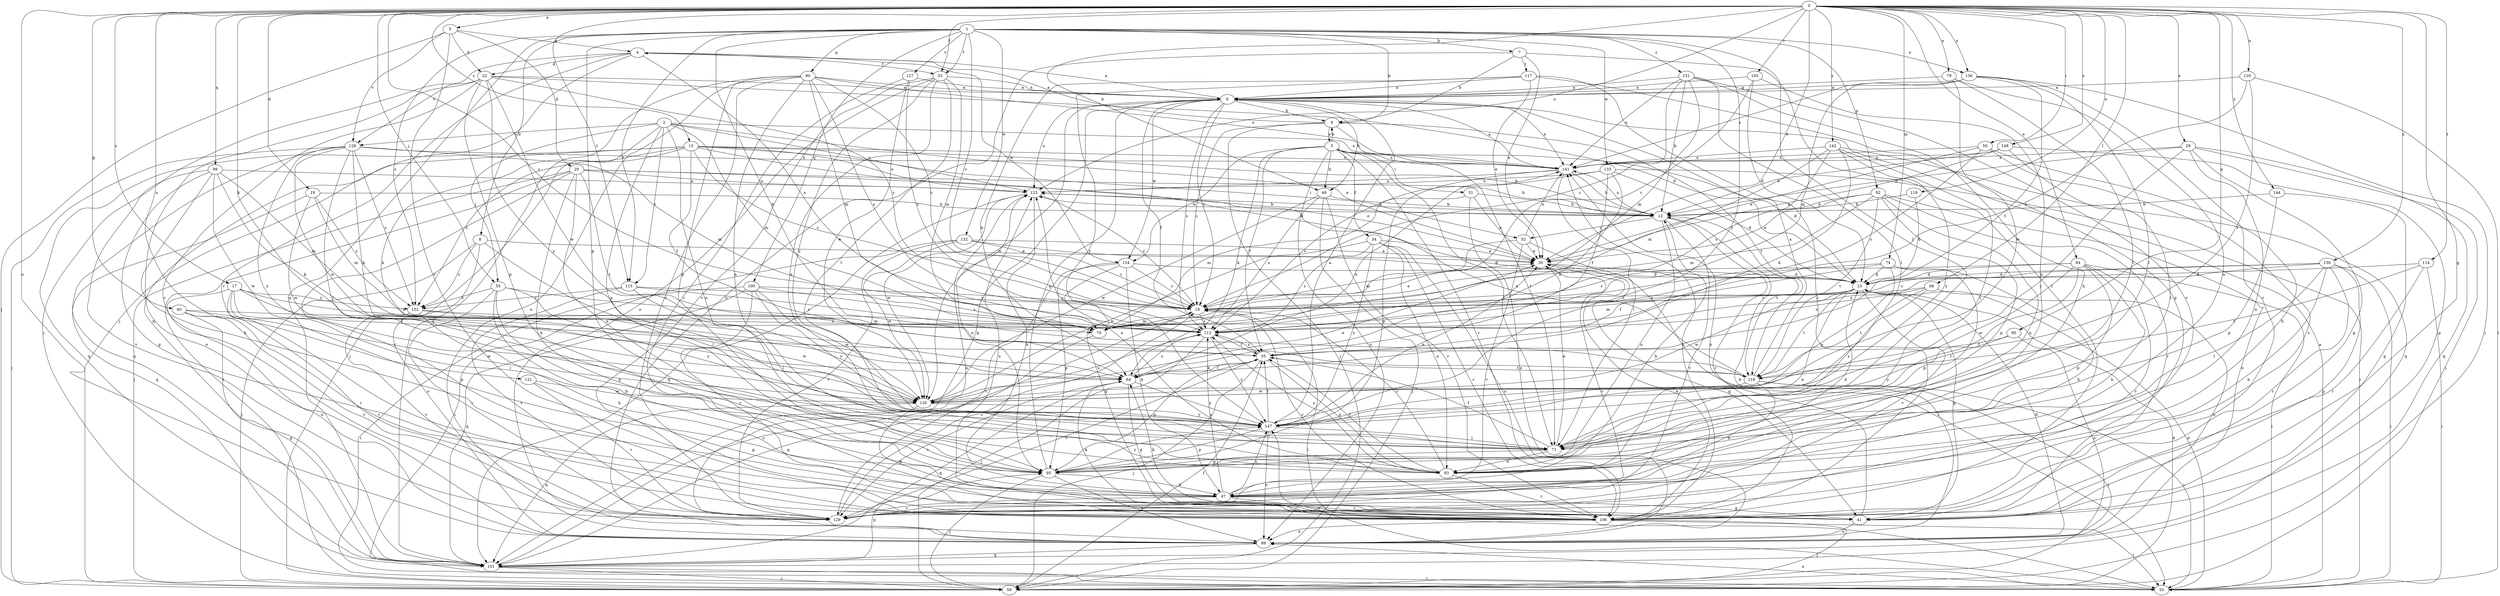 strict digraph  {
0;
1;
2;
3;
4;
5;
6;
7;
8;
9;
12;
13;
17;
18;
19;
20;
22;
23;
29;
30;
33;
34;
35;
40;
41;
46;
47;
50;
51;
52;
53;
55;
59;
64;
68;
71;
74;
76;
79;
80;
83;
84;
89;
90;
92;
95;
98;
100;
101;
105;
106;
112;
114;
115;
117;
118;
119;
120;
121;
123;
127;
128;
129;
132;
133;
134;
135;
136;
141;
142;
144;
147;
148;
150;
151;
152;
0 -> 3  [label=a];
0 -> 13  [label=c];
0 -> 17  [label=c];
0 -> 19  [label=d];
0 -> 29  [label=e];
0 -> 30  [label=e];
0 -> 33  [label=f];
0 -> 40  [label=g];
0 -> 41  [label=g];
0 -> 46  [label=h];
0 -> 50  [label=i];
0 -> 55  [label=j];
0 -> 64  [label=k];
0 -> 68  [label=l];
0 -> 74  [label=m];
0 -> 79  [label=n];
0 -> 80  [label=n];
0 -> 84  [label=o];
0 -> 89  [label=o];
0 -> 98  [label=q];
0 -> 105  [label=r];
0 -> 112  [label=s];
0 -> 114  [label=t];
0 -> 115  [label=t];
0 -> 119  [label=u];
0 -> 120  [label=u];
0 -> 121  [label=u];
0 -> 123  [label=u];
0 -> 136  [label=x];
0 -> 142  [label=y];
0 -> 144  [label=y];
0 -> 148  [label=z];
0 -> 150  [label=z];
1 -> 7  [label=b];
1 -> 8  [label=b];
1 -> 9  [label=b];
1 -> 18  [label=c];
1 -> 33  [label=f];
1 -> 64  [label=k];
1 -> 71  [label=l];
1 -> 90  [label=p];
1 -> 92  [label=p];
1 -> 95  [label=p];
1 -> 100  [label=q];
1 -> 101  [label=q];
1 -> 115  [label=t];
1 -> 127  [label=v];
1 -> 132  [label=w];
1 -> 133  [label=w];
1 -> 136  [label=x];
1 -> 147  [label=y];
1 -> 151  [label=z];
1 -> 152  [label=z];
2 -> 30  [label=e];
2 -> 55  [label=j];
2 -> 59  [label=j];
2 -> 76  [label=m];
2 -> 83  [label=n];
2 -> 95  [label=p];
2 -> 115  [label=t];
2 -> 123  [label=u];
2 -> 128  [label=v];
2 -> 141  [label=x];
3 -> 4  [label=a];
3 -> 20  [label=d];
3 -> 22  [label=d];
3 -> 59  [label=j];
3 -> 106  [label=r];
3 -> 128  [label=v];
4 -> 22  [label=d];
4 -> 33  [label=f];
4 -> 59  [label=j];
4 -> 106  [label=r];
4 -> 112  [label=s];
4 -> 128  [label=v];
4 -> 134  [label=w];
5 -> 9  [label=b];
5 -> 23  [label=d];
5 -> 34  [label=f];
5 -> 35  [label=f];
5 -> 46  [label=h];
5 -> 51  [label=i];
5 -> 64  [label=k];
5 -> 71  [label=l];
5 -> 89  [label=o];
5 -> 106  [label=r];
5 -> 134  [label=w];
5 -> 141  [label=x];
6 -> 4  [label=a];
6 -> 9  [label=b];
6 -> 18  [label=c];
6 -> 35  [label=f];
6 -> 46  [label=h];
6 -> 101  [label=q];
6 -> 112  [label=s];
6 -> 123  [label=u];
6 -> 134  [label=w];
6 -> 135  [label=w];
6 -> 141  [label=x];
7 -> 9  [label=b];
7 -> 30  [label=e];
7 -> 89  [label=o];
7 -> 106  [label=r];
7 -> 117  [label=t];
8 -> 30  [label=e];
8 -> 59  [label=j];
8 -> 71  [label=l];
8 -> 89  [label=o];
8 -> 152  [label=z];
9 -> 4  [label=a];
9 -> 5  [label=a];
9 -> 18  [label=c];
9 -> 59  [label=j];
9 -> 71  [label=l];
9 -> 118  [label=t];
12 -> 52  [label=i];
12 -> 83  [label=n];
12 -> 106  [label=r];
12 -> 118  [label=t];
12 -> 123  [label=u];
12 -> 129  [label=v];
12 -> 141  [label=x];
13 -> 12  [label=b];
13 -> 18  [label=c];
13 -> 23  [label=d];
13 -> 35  [label=f];
13 -> 52  [label=i];
13 -> 64  [label=k];
13 -> 89  [label=o];
13 -> 101  [label=q];
13 -> 123  [label=u];
13 -> 141  [label=x];
13 -> 152  [label=z];
17 -> 35  [label=f];
17 -> 71  [label=l];
17 -> 89  [label=o];
17 -> 95  [label=p];
17 -> 106  [label=r];
17 -> 112  [label=s];
17 -> 152  [label=z];
18 -> 30  [label=e];
18 -> 53  [label=i];
18 -> 76  [label=m];
18 -> 112  [label=s];
19 -> 12  [label=b];
19 -> 76  [label=m];
19 -> 101  [label=q];
19 -> 135  [label=w];
19 -> 152  [label=z];
20 -> 12  [label=b];
20 -> 30  [label=e];
20 -> 47  [label=h];
20 -> 53  [label=i];
20 -> 59  [label=j];
20 -> 83  [label=n];
20 -> 106  [label=r];
20 -> 118  [label=t];
20 -> 123  [label=u];
22 -> 6  [label=a];
22 -> 18  [label=c];
22 -> 23  [label=d];
22 -> 53  [label=i];
22 -> 95  [label=p];
22 -> 101  [label=q];
22 -> 129  [label=v];
22 -> 135  [label=w];
22 -> 147  [label=y];
23 -> 18  [label=c];
23 -> 41  [label=g];
23 -> 76  [label=m];
23 -> 83  [label=n];
23 -> 118  [label=t];
23 -> 129  [label=v];
23 -> 135  [label=w];
29 -> 12  [label=b];
29 -> 41  [label=g];
29 -> 59  [label=j];
29 -> 83  [label=n];
29 -> 101  [label=q];
29 -> 141  [label=x];
29 -> 147  [label=y];
30 -> 23  [label=d];
30 -> 41  [label=g];
30 -> 129  [label=v];
33 -> 6  [label=a];
33 -> 71  [label=l];
33 -> 76  [label=m];
33 -> 83  [label=n];
33 -> 89  [label=o];
33 -> 129  [label=v];
33 -> 147  [label=y];
34 -> 30  [label=e];
34 -> 83  [label=n];
34 -> 89  [label=o];
34 -> 106  [label=r];
34 -> 112  [label=s];
34 -> 135  [label=w];
34 -> 147  [label=y];
35 -> 59  [label=j];
35 -> 64  [label=k];
35 -> 83  [label=n];
35 -> 95  [label=p];
35 -> 112  [label=s];
35 -> 118  [label=t];
35 -> 129  [label=v];
40 -> 101  [label=q];
40 -> 106  [label=r];
40 -> 112  [label=s];
40 -> 129  [label=v];
40 -> 135  [label=w];
41 -> 64  [label=k];
41 -> 89  [label=o];
41 -> 141  [label=x];
46 -> 12  [label=b];
46 -> 59  [label=j];
46 -> 106  [label=r];
46 -> 112  [label=s];
46 -> 135  [label=w];
47 -> 12  [label=b];
47 -> 41  [label=g];
47 -> 106  [label=r];
47 -> 112  [label=s];
47 -> 129  [label=v];
47 -> 147  [label=y];
50 -> 30  [label=e];
50 -> 47  [label=h];
50 -> 112  [label=s];
50 -> 129  [label=v];
50 -> 141  [label=x];
51 -> 12  [label=b];
51 -> 30  [label=e];
51 -> 76  [label=m];
51 -> 89  [label=o];
52 -> 30  [label=e];
52 -> 53  [label=i];
52 -> 76  [label=m];
52 -> 129  [label=v];
52 -> 141  [label=x];
53 -> 6  [label=a];
53 -> 23  [label=d];
53 -> 89  [label=o];
53 -> 147  [label=y];
55 -> 47  [label=h];
55 -> 95  [label=p];
55 -> 112  [label=s];
55 -> 129  [label=v];
55 -> 147  [label=y];
55 -> 152  [label=z];
59 -> 23  [label=d];
59 -> 35  [label=f];
64 -> 35  [label=f];
64 -> 41  [label=g];
64 -> 101  [label=q];
64 -> 112  [label=s];
64 -> 129  [label=v];
64 -> 141  [label=x];
64 -> 147  [label=y];
68 -> 18  [label=c];
68 -> 89  [label=o];
68 -> 112  [label=s];
68 -> 118  [label=t];
68 -> 147  [label=y];
71 -> 30  [label=e];
71 -> 35  [label=f];
71 -> 83  [label=n];
71 -> 95  [label=p];
74 -> 23  [label=d];
74 -> 35  [label=f];
74 -> 47  [label=h];
74 -> 95  [label=p];
74 -> 112  [label=s];
74 -> 147  [label=y];
76 -> 101  [label=q];
79 -> 6  [label=a];
79 -> 71  [label=l];
79 -> 83  [label=n];
79 -> 135  [label=w];
80 -> 35  [label=f];
80 -> 89  [label=o];
80 -> 147  [label=y];
83 -> 18  [label=c];
83 -> 23  [label=d];
83 -> 35  [label=f];
83 -> 106  [label=r];
83 -> 112  [label=s];
83 -> 123  [label=u];
84 -> 18  [label=c];
84 -> 23  [label=d];
84 -> 47  [label=h];
84 -> 53  [label=i];
84 -> 71  [label=l];
84 -> 95  [label=p];
84 -> 129  [label=v];
84 -> 135  [label=w];
89 -> 12  [label=b];
89 -> 23  [label=d];
89 -> 101  [label=q];
89 -> 123  [label=u];
90 -> 6  [label=a];
90 -> 18  [label=c];
90 -> 76  [label=m];
90 -> 83  [label=n];
90 -> 89  [label=o];
90 -> 95  [label=p];
90 -> 101  [label=q];
90 -> 106  [label=r];
90 -> 112  [label=s];
90 -> 141  [label=x];
92 -> 12  [label=b];
92 -> 30  [label=e];
92 -> 76  [label=m];
92 -> 83  [label=n];
92 -> 89  [label=o];
92 -> 95  [label=p];
92 -> 106  [label=r];
92 -> 118  [label=t];
95 -> 6  [label=a];
95 -> 47  [label=h];
95 -> 59  [label=j];
95 -> 89  [label=o];
95 -> 123  [label=u];
95 -> 147  [label=y];
98 -> 41  [label=g];
98 -> 47  [label=h];
98 -> 64  [label=k];
98 -> 76  [label=m];
98 -> 123  [label=u];
98 -> 129  [label=v];
98 -> 135  [label=w];
100 -> 18  [label=c];
100 -> 53  [label=i];
100 -> 101  [label=q];
100 -> 106  [label=r];
100 -> 112  [label=s];
100 -> 135  [label=w];
100 -> 147  [label=y];
101 -> 18  [label=c];
101 -> 53  [label=i];
101 -> 59  [label=j];
101 -> 95  [label=p];
105 -> 6  [label=a];
105 -> 18  [label=c];
105 -> 23  [label=d];
105 -> 83  [label=n];
106 -> 18  [label=c];
106 -> 30  [label=e];
106 -> 53  [label=i];
106 -> 59  [label=j];
106 -> 64  [label=k];
106 -> 89  [label=o];
106 -> 123  [label=u];
106 -> 141  [label=x];
112 -> 35  [label=f];
112 -> 59  [label=j];
112 -> 147  [label=y];
114 -> 23  [label=d];
114 -> 53  [label=i];
114 -> 106  [label=r];
114 -> 118  [label=t];
115 -> 18  [label=c];
115 -> 71  [label=l];
115 -> 118  [label=t];
115 -> 129  [label=v];
115 -> 152  [label=z];
117 -> 6  [label=a];
117 -> 30  [label=e];
117 -> 41  [label=g];
117 -> 64  [label=k];
117 -> 106  [label=r];
117 -> 147  [label=y];
118 -> 6  [label=a];
118 -> 47  [label=h];
118 -> 53  [label=i];
118 -> 59  [label=j];
118 -> 123  [label=u];
118 -> 135  [label=w];
119 -> 12  [label=b];
119 -> 23  [label=d];
120 -> 6  [label=a];
120 -> 53  [label=i];
120 -> 112  [label=s];
120 -> 118  [label=t];
121 -> 41  [label=g];
121 -> 129  [label=v];
121 -> 135  [label=w];
123 -> 12  [label=b];
123 -> 18  [label=c];
123 -> 47  [label=h];
123 -> 101  [label=q];
123 -> 135  [label=w];
127 -> 6  [label=a];
127 -> 106  [label=r];
127 -> 112  [label=s];
127 -> 135  [label=w];
128 -> 59  [label=j];
128 -> 64  [label=k];
128 -> 71  [label=l];
128 -> 76  [label=m];
128 -> 101  [label=q];
128 -> 135  [label=w];
128 -> 141  [label=x];
128 -> 147  [label=y];
128 -> 152  [label=z];
129 -> 18  [label=c];
132 -> 18  [label=c];
132 -> 23  [label=d];
132 -> 30  [label=e];
132 -> 53  [label=i];
132 -> 129  [label=v];
132 -> 135  [label=w];
133 -> 23  [label=d];
133 -> 35  [label=f];
133 -> 53  [label=i];
133 -> 64  [label=k];
133 -> 112  [label=s];
133 -> 123  [label=u];
134 -> 18  [label=c];
134 -> 23  [label=d];
134 -> 41  [label=g];
134 -> 47  [label=h];
134 -> 95  [label=p];
134 -> 129  [label=v];
135 -> 30  [label=e];
135 -> 41  [label=g];
135 -> 101  [label=q];
135 -> 112  [label=s];
135 -> 147  [label=y];
136 -> 6  [label=a];
136 -> 35  [label=f];
136 -> 59  [label=j];
136 -> 71  [label=l];
136 -> 76  [label=m];
136 -> 106  [label=r];
136 -> 141  [label=x];
141 -> 6  [label=a];
141 -> 12  [label=b];
141 -> 71  [label=l];
141 -> 95  [label=p];
141 -> 123  [label=u];
142 -> 64  [label=k];
142 -> 71  [label=l];
142 -> 76  [label=m];
142 -> 101  [label=q];
142 -> 112  [label=s];
142 -> 141  [label=x];
142 -> 147  [label=y];
144 -> 12  [label=b];
144 -> 41  [label=g];
144 -> 95  [label=p];
147 -> 6  [label=a];
147 -> 30  [label=e];
147 -> 35  [label=f];
147 -> 71  [label=l];
147 -> 89  [label=o];
147 -> 95  [label=p];
148 -> 12  [label=b];
148 -> 30  [label=e];
148 -> 41  [label=g];
148 -> 71  [label=l];
148 -> 141  [label=x];
150 -> 18  [label=c];
150 -> 23  [label=d];
150 -> 41  [label=g];
150 -> 47  [label=h];
150 -> 53  [label=i];
150 -> 71  [label=l];
150 -> 106  [label=r];
150 -> 112  [label=s];
151 -> 6  [label=a];
151 -> 12  [label=b];
151 -> 18  [label=c];
151 -> 47  [label=h];
151 -> 71  [label=l];
151 -> 76  [label=m];
151 -> 129  [label=v];
151 -> 141  [label=x];
152 -> 47  [label=h];
152 -> 76  [label=m];
152 -> 129  [label=v];
152 -> 135  [label=w];
}
